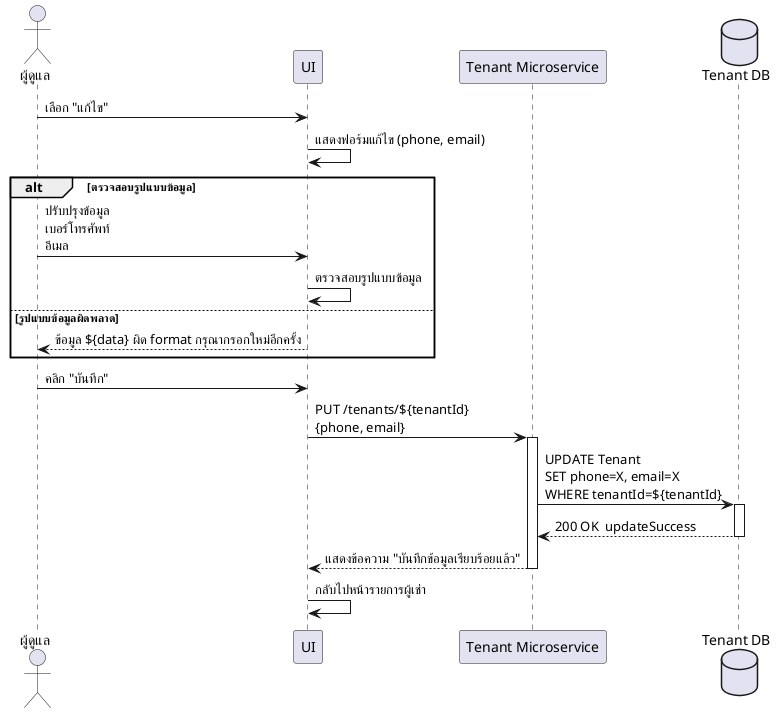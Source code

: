 @startuml
skinparam defaultFontName "TH Sarabun New"

actor "ผู้ดูแล" as Admin
participant "UI" as UI
participant "Tenant Microservice" as MS
database "Tenant DB" as DB

Admin -> UI    : เลือก "แก้ไข"
UI -> UI       : แสดงฟอร์มแก้ไข (phone, email)

alt ตรวจสอบรูปแบบข้อมูล
    Admin -> UI    : ปรับปรุงข้อมูล\nเบอร์โทรศัพท์\nอีเมล
    UI -> UI       : ตรวจสอบรูปแบบข้อมูล
else รูปแบบข้อมูลผิดพลาด
    UI --> Admin: ข้อมูล ${data} ผิด format กรุณากรอกใหม่อีกครั้ง
end

Admin -> UI        : คลิก "บันทึก"
UI -> MS           : PUT /tenants/${tenantId}\n{phone, email}
activate MS
MS -> DB           : UPDATE Tenant\nSET phone=X, email=X\nWHERE tenantId=${tenantId}
activate DB
DB --> MS          : 200 OK  updateSuccess
deactivate DB
MS --> UI          : แสดงข้อความ "บันทึกข้อมูลเรียบร้อยแล้ว"
deactivate MS
UI -> UI           : กลับไปหน้ารายการผู้เช่า

@enduml
